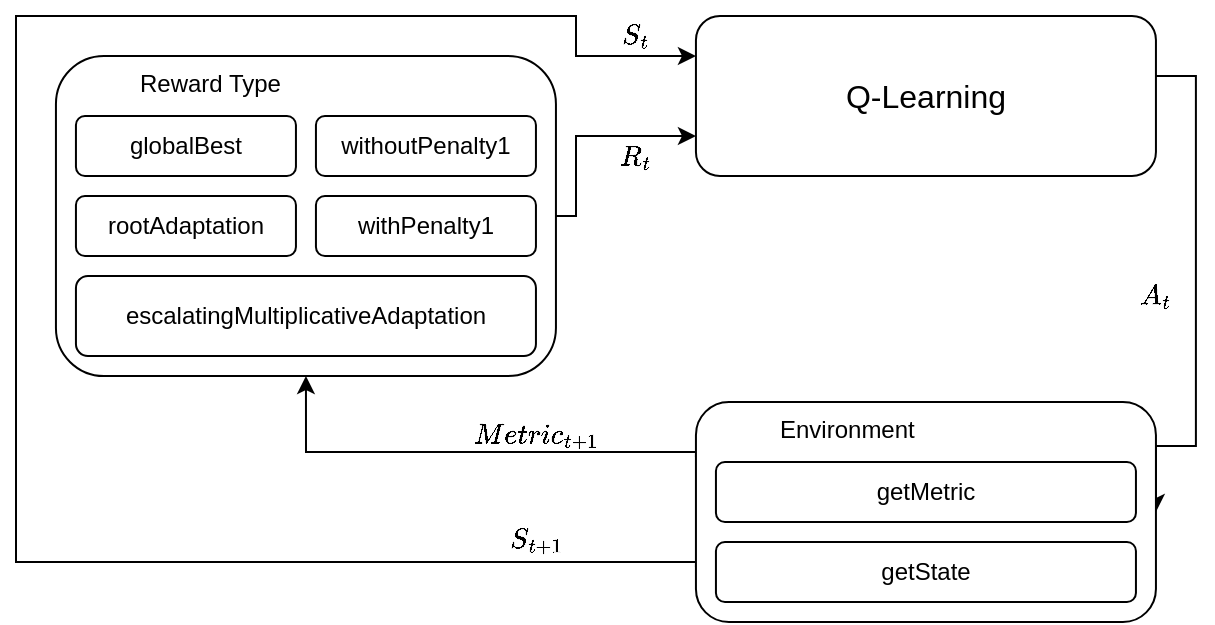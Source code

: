 <mxfile version="13.9.2" type="browser"><diagram id="C5RBs43oDa-KdzZeNtuy" name="Page-1"><mxGraphModel dx="1422" dy="762" grid="1" gridSize="10" guides="1" tooltips="1" connect="1" arrows="1" fold="1" page="1" pageScale="1" pageWidth="610" pageHeight="320" math="1" shadow="0"><root><mxCell id="WIyWlLk6GJQsqaUBKTNV-0"/><mxCell id="WIyWlLk6GJQsqaUBKTNV-1" parent="WIyWlLk6GJQsqaUBKTNV-0"/><mxCell id="pvdIgRM3fgtvMgnmTLri-117" style="edgeStyle=orthogonalEdgeStyle;rounded=0;orthogonalLoop=1;jettySize=auto;html=1;exitX=0;exitY=0.75;exitDx=0;exitDy=0;entryX=0;entryY=0.25;entryDx=0;entryDy=0;" parent="WIyWlLk6GJQsqaUBKTNV-1" source="pvdIgRM3fgtvMgnmTLri-4" target="WIyWlLk6GJQsqaUBKTNV-3" edge="1"><mxGeometry relative="1" as="geometry"><mxPoint x="-70.03" y="-155" as="targetPoint"/><Array as="points"><mxPoint x="350" y="283"/><mxPoint x="10" y="283"/><mxPoint x="10" y="10"/><mxPoint x="290" y="10"/><mxPoint x="290" y="30"/></Array></mxGeometry></mxCell><mxCell id="pvdIgRM3fgtvMgnmTLri-124" style="edgeStyle=orthogonalEdgeStyle;rounded=0;orthogonalLoop=1;jettySize=auto;html=1;exitX=0;exitY=0.25;exitDx=0;exitDy=0;entryX=0.5;entryY=1;entryDx=0;entryDy=0;" parent="WIyWlLk6GJQsqaUBKTNV-1" source="pvdIgRM3fgtvMgnmTLri-4" target="pvdIgRM3fgtvMgnmTLri-108" edge="1"><mxGeometry relative="1" as="geometry"><Array as="points"><mxPoint x="155" y="228"/></Array></mxGeometry></mxCell><mxCell id="pvdIgRM3fgtvMgnmTLri-119" style="edgeStyle=orthogonalEdgeStyle;rounded=0;orthogonalLoop=1;jettySize=auto;html=1;entryX=1;entryY=0.5;entryDx=0;entryDy=0;" parent="WIyWlLk6GJQsqaUBKTNV-1" source="WIyWlLk6GJQsqaUBKTNV-3" target="pvdIgRM3fgtvMgnmTLri-4" edge="1"><mxGeometry relative="1" as="geometry"><Array as="points"><mxPoint x="599.97" y="40"/><mxPoint x="599.97" y="225"/></Array></mxGeometry></mxCell><mxCell id="WIyWlLk6GJQsqaUBKTNV-3" value="&lt;font style=&quot;font-size: 16px&quot;&gt;Q-Learning&lt;/font&gt;" style="rounded=1;whiteSpace=wrap;html=1;fontSize=12;glass=0;strokeWidth=1;shadow=0;labelPosition=center;verticalLabelPosition=middle;align=center;verticalAlign=middle;" parent="WIyWlLk6GJQsqaUBKTNV-1" vertex="1"><mxGeometry x="349.97" y="10" width="230" height="80" as="geometry"/></mxCell><mxCell id="pvdIgRM3fgtvMgnmTLri-123" style="edgeStyle=orthogonalEdgeStyle;rounded=0;orthogonalLoop=1;jettySize=auto;html=1;exitX=1;exitY=0.5;exitDx=0;exitDy=0;entryX=0;entryY=0.75;entryDx=0;entryDy=0;" parent="WIyWlLk6GJQsqaUBKTNV-1" source="pvdIgRM3fgtvMgnmTLri-108" target="WIyWlLk6GJQsqaUBKTNV-3" edge="1"><mxGeometry relative="1" as="geometry"><Array as="points"><mxPoint x="290" y="110"/><mxPoint x="290" y="70"/></Array></mxGeometry></mxCell><mxCell id="pvdIgRM3fgtvMgnmTLri-125" value="" style="group" parent="WIyWlLk6GJQsqaUBKTNV-1" vertex="1" connectable="0"><mxGeometry x="29.97" y="30" width="250" height="160" as="geometry"/></mxCell><mxCell id="pvdIgRM3fgtvMgnmTLri-108" value="&lt;blockquote style=&quot;margin: 0 0 0 40px ; border: none ; padding: 0px&quot;&gt;Reward Type&lt;/blockquote&gt;" style="rounded=1;whiteSpace=wrap;html=1;fontSize=12;glass=0;strokeWidth=1;shadow=0;labelPosition=center;verticalLabelPosition=middle;align=left;verticalAlign=top;" parent="pvdIgRM3fgtvMgnmTLri-125" vertex="1"><mxGeometry width="250" height="160" as="geometry"/></mxCell><mxCell id="pvdIgRM3fgtvMgnmTLri-109" value="withPenalty1" style="rounded=1;whiteSpace=wrap;html=1;align=center;" parent="pvdIgRM3fgtvMgnmTLri-125" vertex="1"><mxGeometry x="130" y="70" width="110" height="30" as="geometry"/></mxCell><mxCell id="pvdIgRM3fgtvMgnmTLri-110" value="withoutPenalty1" style="rounded=1;whiteSpace=wrap;html=1;align=center;" parent="pvdIgRM3fgtvMgnmTLri-125" vertex="1"><mxGeometry x="130" y="30" width="110" height="30" as="geometry"/></mxCell><mxCell id="pvdIgRM3fgtvMgnmTLri-111" value="globalBest" style="rounded=1;whiteSpace=wrap;html=1;align=center;" parent="pvdIgRM3fgtvMgnmTLri-125" vertex="1"><mxGeometry x="10" y="30" width="110" height="30" as="geometry"/></mxCell><mxCell id="pvdIgRM3fgtvMgnmTLri-112" value="rootAdaptation" style="rounded=1;whiteSpace=wrap;html=1;align=center;" parent="pvdIgRM3fgtvMgnmTLri-125" vertex="1"><mxGeometry x="10" y="70" width="110" height="30" as="geometry"/></mxCell><mxCell id="pvdIgRM3fgtvMgnmTLri-122" value="escalatingMultiplicativeAdaptation" style="rounded=1;whiteSpace=wrap;html=1;align=center;" parent="pvdIgRM3fgtvMgnmTLri-125" vertex="1"><mxGeometry x="10" y="110" width="230" height="40" as="geometry"/></mxCell><mxCell id="pvdIgRM3fgtvMgnmTLri-126" value="" style="group" parent="WIyWlLk6GJQsqaUBKTNV-1" vertex="1" connectable="0"><mxGeometry x="349.97" y="143" width="230" height="170" as="geometry"/></mxCell><mxCell id="pvdIgRM3fgtvMgnmTLri-4" value="&lt;blockquote style=&quot;margin: 0 0 0 40px ; border: none ; padding: 0px&quot;&gt;Environment&lt;/blockquote&gt;" style="rounded=1;whiteSpace=wrap;html=1;align=left;verticalAlign=top;" parent="pvdIgRM3fgtvMgnmTLri-126" vertex="1"><mxGeometry y="60" width="230" height="110" as="geometry"/></mxCell><mxCell id="WIyWlLk6GJQsqaUBKTNV-11" value="getMetric" style="rounded=1;whiteSpace=wrap;html=1;fontSize=12;glass=0;strokeWidth=1;shadow=0;" parent="pvdIgRM3fgtvMgnmTLri-126" vertex="1"><mxGeometry x="10" y="90" width="210" height="30" as="geometry"/></mxCell><mxCell id="pvdIgRM3fgtvMgnmTLri-5" value="getState" style="rounded=1;whiteSpace=wrap;html=1;fontSize=12;glass=0;strokeWidth=1;shadow=0;" parent="pvdIgRM3fgtvMgnmTLri-126" vertex="1"><mxGeometry x="10" y="130" width="210" height="30" as="geometry"/></mxCell><mxCell id="NOpaJ4ayF-8sVWiP4AtN-0" value="$$A_t$$" style="text;html=1;strokeColor=none;fillColor=none;align=center;verticalAlign=middle;whiteSpace=wrap;rounded=0;" parent="WIyWlLk6GJQsqaUBKTNV-1" vertex="1"><mxGeometry x="560" y="140" width="40" height="20" as="geometry"/></mxCell><mxCell id="NOpaJ4ayF-8sVWiP4AtN-1" value="$$Metric_{t+1}$$" style="text;html=1;strokeColor=none;fillColor=none;align=center;verticalAlign=middle;whiteSpace=wrap;rounded=0;" parent="WIyWlLk6GJQsqaUBKTNV-1" vertex="1"><mxGeometry x="250" y="209" width="40" height="20" as="geometry"/></mxCell><mxCell id="NOpaJ4ayF-8sVWiP4AtN-2" value="$$S_{t+1}$$" style="text;html=1;strokeColor=none;fillColor=none;align=center;verticalAlign=middle;whiteSpace=wrap;rounded=0;" parent="WIyWlLk6GJQsqaUBKTNV-1" vertex="1"><mxGeometry x="250" y="262" width="40" height="20" as="geometry"/></mxCell><mxCell id="NOpaJ4ayF-8sVWiP4AtN-3" value="$$S_t$$" style="text;html=1;strokeColor=none;fillColor=none;align=center;verticalAlign=middle;whiteSpace=wrap;rounded=0;fontStyle=1" parent="WIyWlLk6GJQsqaUBKTNV-1" vertex="1"><mxGeometry x="300" y="10" width="40" height="20" as="geometry"/></mxCell><mxCell id="NOpaJ4ayF-8sVWiP4AtN-4" value="$$R_t$$" style="text;html=1;strokeColor=none;fillColor=none;align=center;verticalAlign=middle;whiteSpace=wrap;rounded=0;" parent="WIyWlLk6GJQsqaUBKTNV-1" vertex="1"><mxGeometry x="300" y="70" width="40" height="20" as="geometry"/></mxCell></root></mxGraphModel></diagram></mxfile>